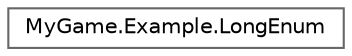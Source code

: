 digraph "Graphical Class Hierarchy"
{
 // LATEX_PDF_SIZE
  bgcolor="transparent";
  edge [fontname=Helvetica,fontsize=10,labelfontname=Helvetica,labelfontsize=10];
  node [fontname=Helvetica,fontsize=10,shape=box,height=0.2,width=0.4];
  rankdir="LR";
  Node0 [id="Node000000",label="MyGame.Example.LongEnum",height=0.2,width=0.4,color="grey40", fillcolor="white", style="filled",URL="$classMyGame_1_1Example_1_1LongEnum.html",tooltip=" "];
}
